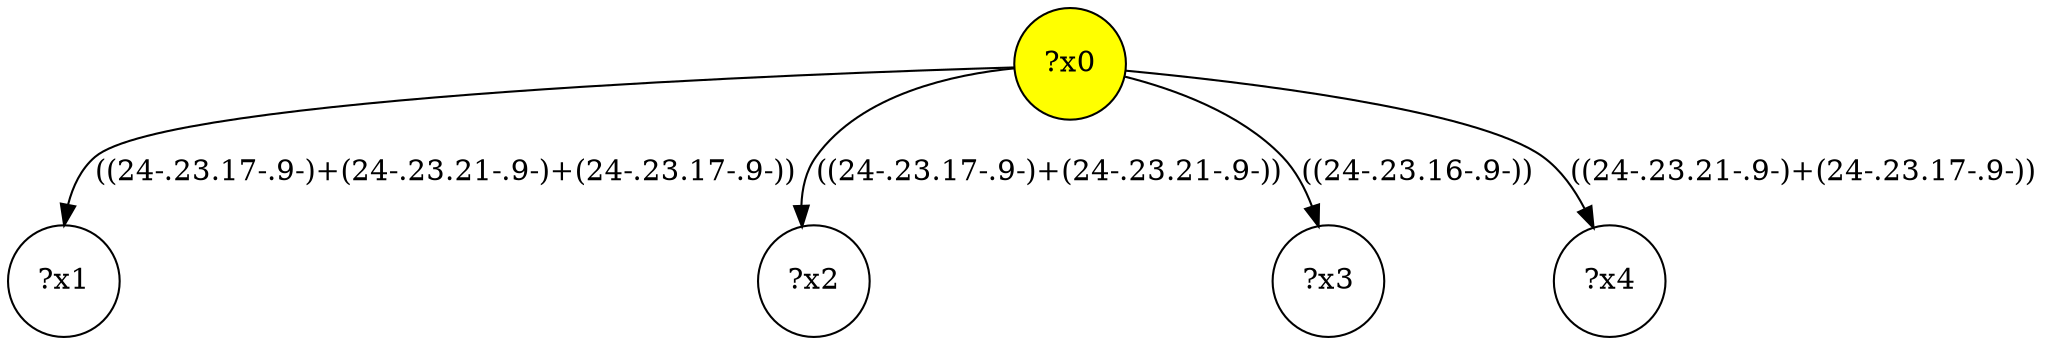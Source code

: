 digraph g {
	x0 [fillcolor="yellow", style="filled," shape=circle, label="?x0"];
	x1 [shape=circle, label="?x1"];
	x0 -> x1 [label="((24-.23.17-.9-)+(24-.23.21-.9-)+(24-.23.17-.9-))"];
	x2 [shape=circle, label="?x2"];
	x0 -> x2 [label="((24-.23.17-.9-)+(24-.23.21-.9-))"];
	x3 [shape=circle, label="?x3"];
	x0 -> x3 [label="((24-.23.16-.9-))"];
	x4 [shape=circle, label="?x4"];
	x0 -> x4 [label="((24-.23.21-.9-)+(24-.23.17-.9-))"];
}
